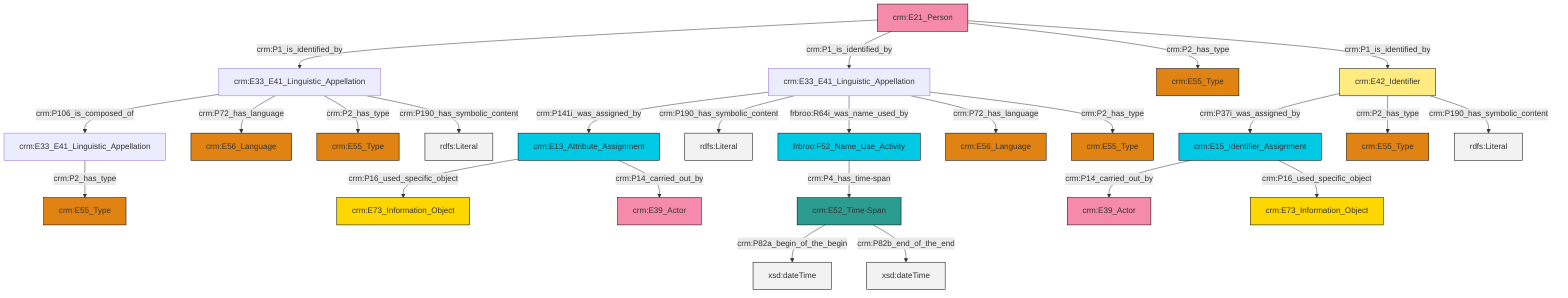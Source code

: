 graph TD
classDef Literal fill:#f2f2f2,stroke:#000000;
classDef CRM_Entity fill:#FFFFFF,stroke:#000000;
classDef Temporal_Entity fill:#00C9E6, stroke:#000000;
classDef Type fill:#E18312, stroke:#000000;
classDef Time-Span fill:#2C9C91, stroke:#000000;
classDef Appellation fill:#FFEB7F, stroke:#000000;
classDef Place fill:#008836, stroke:#000000;
classDef Persistent_Item fill:#B266B2, stroke:#000000;
classDef Conceptual_Object fill:#FFD700, stroke:#000000;
classDef Physical_Thing fill:#D2B48C, stroke:#000000;
classDef Actor fill:#f58aad, stroke:#000000;
classDef PC_Classes fill:#4ce600, stroke:#000000;
classDef Multi fill:#cccccc,stroke:#000000;

0["crm:E33_E41_Linguistic_Appellation"]:::Default -->|crm:P141i_was_assigned_by| 1["crm:E13_Attribute_Assignment"]:::Temporal_Entity
0["crm:E33_E41_Linguistic_Appellation"]:::Default -->|crm:P190_has_symbolic_content| 10[rdfs:Literal]:::Literal
0["crm:E33_E41_Linguistic_Appellation"]:::Default -->|frbroo:R64i_was_name_used_by| 13["frbroo:F52_Name_Use_Activity"]:::Temporal_Entity
14["crm:E21_Person"]:::Actor -->|crm:P1_is_identified_by| 15["crm:E33_E41_Linguistic_Appellation"]:::Default
19["crm:E42_Identifier"]:::Appellation -->|crm:P37i_was_assigned_by| 17["crm:E15_Identifier_Assignment"]:::Temporal_Entity
15["crm:E33_E41_Linguistic_Appellation"]:::Default -->|crm:P106_is_composed_of| 6["crm:E33_E41_Linguistic_Appellation"]:::Default
14["crm:E21_Person"]:::Actor -->|crm:P1_is_identified_by| 0["crm:E33_E41_Linguistic_Appellation"]:::Default
0["crm:E33_E41_Linguistic_Appellation"]:::Default -->|crm:P72_has_language| 8["crm:E56_Language"]:::Type
0["crm:E33_E41_Linguistic_Appellation"]:::Default -->|crm:P2_has_type| 22["crm:E55_Type"]:::Type
14["crm:E21_Person"]:::Actor -->|crm:P2_has_type| 23["crm:E55_Type"]:::Type
15["crm:E33_E41_Linguistic_Appellation"]:::Default -->|crm:P72_has_language| 2["crm:E56_Language"]:::Type
1["crm:E13_Attribute_Assignment"]:::Temporal_Entity -->|crm:P16_used_specific_object| 29["crm:E73_Information_Object"]:::Conceptual_Object
19["crm:E42_Identifier"]:::Appellation -->|crm:P2_has_type| 20["crm:E55_Type"]:::Type
32["crm:E52_Time-Span"]:::Time-Span -->|crm:P82a_begin_of_the_begin| 34[xsd:dateTime]:::Literal
6["crm:E33_E41_Linguistic_Appellation"]:::Default -->|crm:P2_has_type| 4["crm:E55_Type"]:::Type
19["crm:E42_Identifier"]:::Appellation -->|crm:P190_has_symbolic_content| 35[rdfs:Literal]:::Literal
17["crm:E15_Identifier_Assignment"]:::Temporal_Entity -->|crm:P14_carried_out_by| 11["crm:E39_Actor"]:::Actor
17["crm:E15_Identifier_Assignment"]:::Temporal_Entity -->|crm:P16_used_specific_object| 37["crm:E73_Information_Object"]:::Conceptual_Object
15["crm:E33_E41_Linguistic_Appellation"]:::Default -->|crm:P2_has_type| 24["crm:E55_Type"]:::Type
15["crm:E33_E41_Linguistic_Appellation"]:::Default -->|crm:P190_has_symbolic_content| 40[rdfs:Literal]:::Literal
14["crm:E21_Person"]:::Actor -->|crm:P1_is_identified_by| 19["crm:E42_Identifier"]:::Appellation
1["crm:E13_Attribute_Assignment"]:::Temporal_Entity -->|crm:P14_carried_out_by| 27["crm:E39_Actor"]:::Actor
32["crm:E52_Time-Span"]:::Time-Span -->|crm:P82b_end_of_the_end| 42[xsd:dateTime]:::Literal
13["frbroo:F52_Name_Use_Activity"]:::Temporal_Entity -->|crm:P4_has_time-span| 32["crm:E52_Time-Span"]:::Time-Span